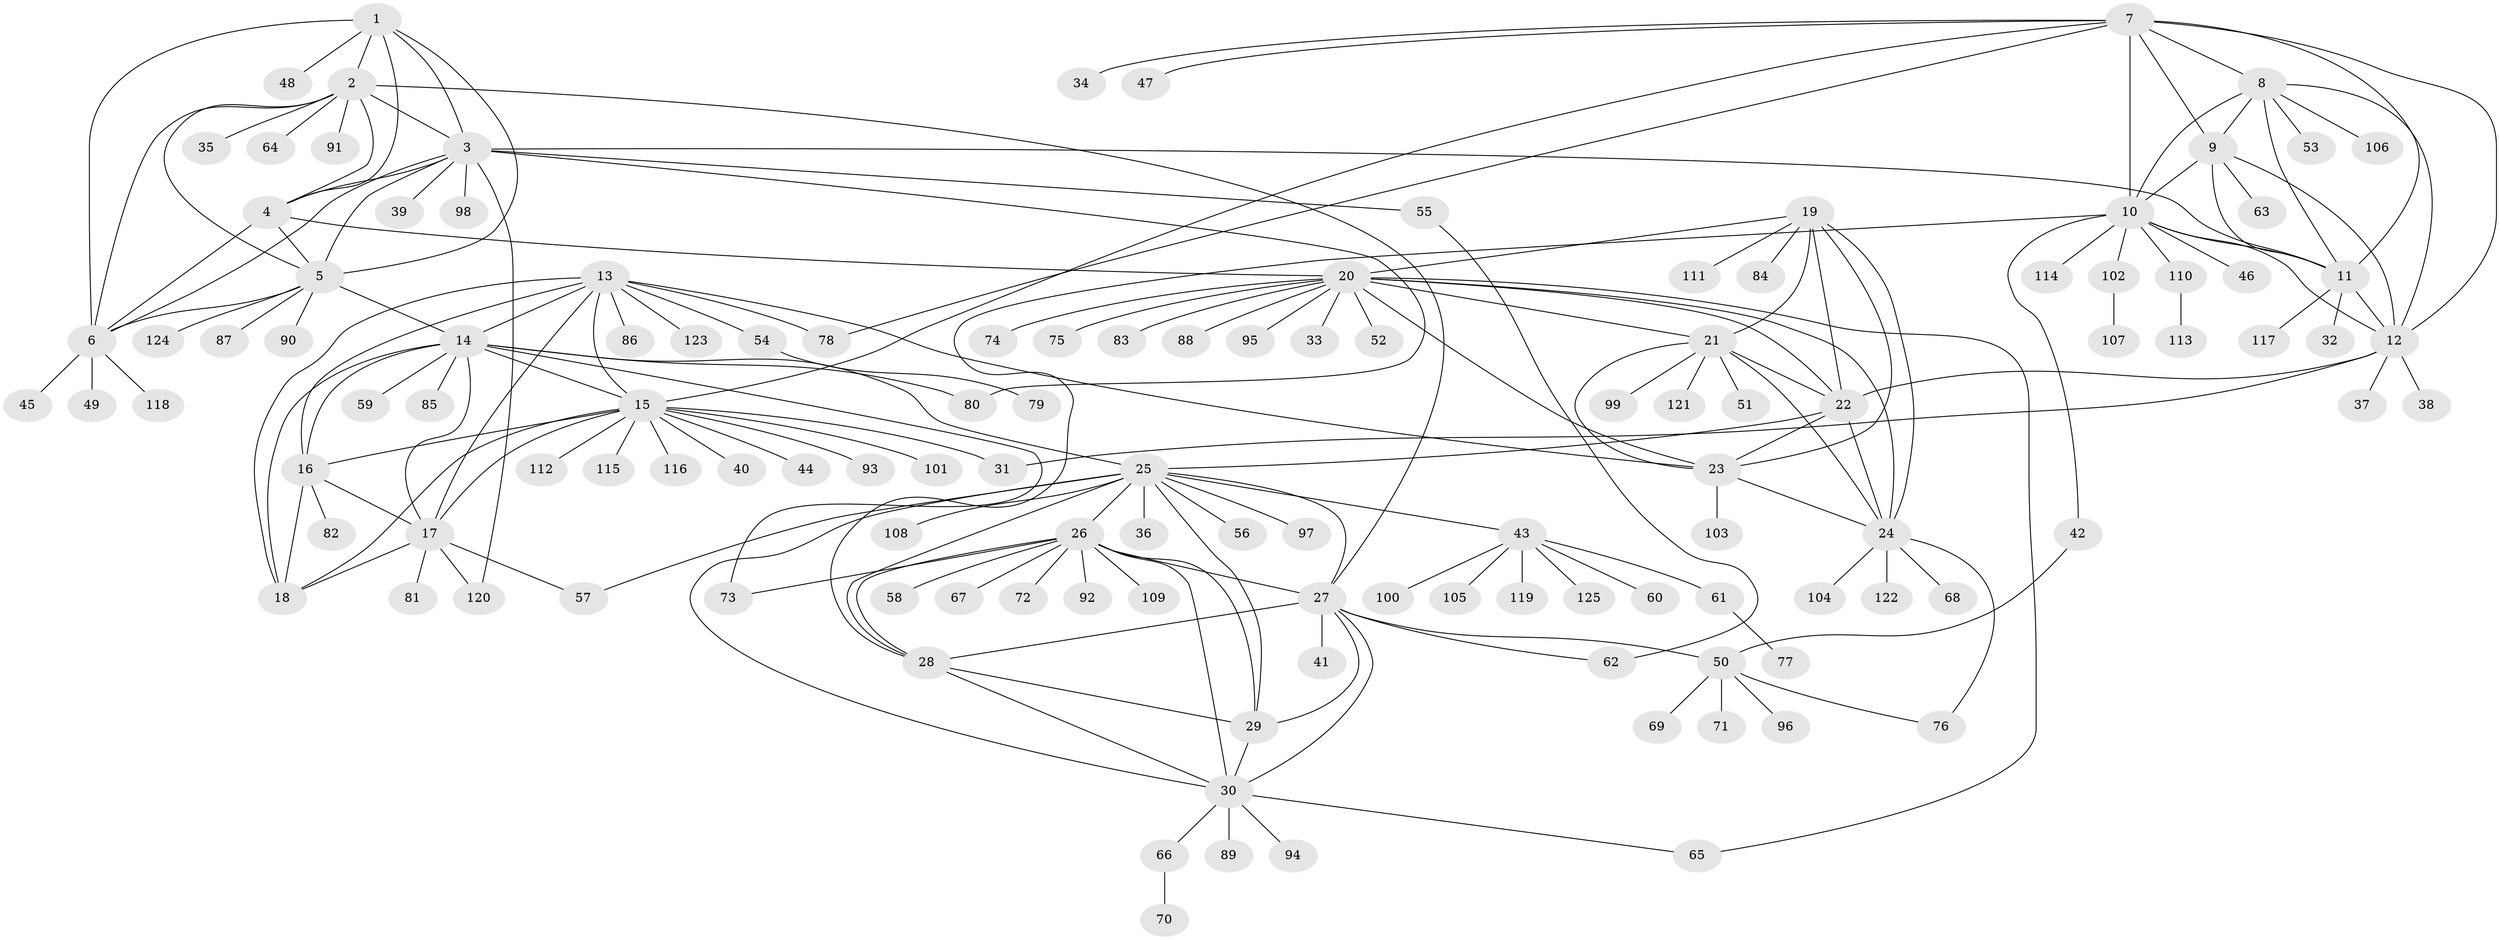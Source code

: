 // coarse degree distribution, {3: 0.02702702702702703, 4: 0.02702702702702703, 2: 0.05405405405405406, 1: 0.7297297297297297, 7: 0.05405405405405406, 9: 0.02702702702702703, 5: 0.02702702702702703, 10: 0.02702702702702703, 8: 0.02702702702702703}
// Generated by graph-tools (version 1.1) at 2025/57/03/04/25 21:57:14]
// undirected, 125 vertices, 190 edges
graph export_dot {
graph [start="1"]
  node [color=gray90,style=filled];
  1;
  2;
  3;
  4;
  5;
  6;
  7;
  8;
  9;
  10;
  11;
  12;
  13;
  14;
  15;
  16;
  17;
  18;
  19;
  20;
  21;
  22;
  23;
  24;
  25;
  26;
  27;
  28;
  29;
  30;
  31;
  32;
  33;
  34;
  35;
  36;
  37;
  38;
  39;
  40;
  41;
  42;
  43;
  44;
  45;
  46;
  47;
  48;
  49;
  50;
  51;
  52;
  53;
  54;
  55;
  56;
  57;
  58;
  59;
  60;
  61;
  62;
  63;
  64;
  65;
  66;
  67;
  68;
  69;
  70;
  71;
  72;
  73;
  74;
  75;
  76;
  77;
  78;
  79;
  80;
  81;
  82;
  83;
  84;
  85;
  86;
  87;
  88;
  89;
  90;
  91;
  92;
  93;
  94;
  95;
  96;
  97;
  98;
  99;
  100;
  101;
  102;
  103;
  104;
  105;
  106;
  107;
  108;
  109;
  110;
  111;
  112;
  113;
  114;
  115;
  116;
  117;
  118;
  119;
  120;
  121;
  122;
  123;
  124;
  125;
  1 -- 2;
  1 -- 3;
  1 -- 4;
  1 -- 5;
  1 -- 6;
  1 -- 48;
  2 -- 3;
  2 -- 4;
  2 -- 5;
  2 -- 6;
  2 -- 27;
  2 -- 35;
  2 -- 64;
  2 -- 91;
  3 -- 4;
  3 -- 5;
  3 -- 6;
  3 -- 11;
  3 -- 39;
  3 -- 55;
  3 -- 80;
  3 -- 98;
  3 -- 120;
  4 -- 5;
  4 -- 6;
  4 -- 20;
  5 -- 6;
  5 -- 14;
  5 -- 87;
  5 -- 90;
  5 -- 124;
  6 -- 45;
  6 -- 49;
  6 -- 118;
  7 -- 8;
  7 -- 9;
  7 -- 10;
  7 -- 11;
  7 -- 12;
  7 -- 15;
  7 -- 34;
  7 -- 47;
  7 -- 78;
  8 -- 9;
  8 -- 10;
  8 -- 11;
  8 -- 12;
  8 -- 53;
  8 -- 106;
  9 -- 10;
  9 -- 11;
  9 -- 12;
  9 -- 63;
  10 -- 11;
  10 -- 12;
  10 -- 28;
  10 -- 42;
  10 -- 46;
  10 -- 102;
  10 -- 110;
  10 -- 114;
  11 -- 12;
  11 -- 32;
  11 -- 117;
  12 -- 22;
  12 -- 31;
  12 -- 37;
  12 -- 38;
  13 -- 14;
  13 -- 15;
  13 -- 16;
  13 -- 17;
  13 -- 18;
  13 -- 23;
  13 -- 54;
  13 -- 78;
  13 -- 86;
  13 -- 123;
  14 -- 15;
  14 -- 16;
  14 -- 17;
  14 -- 18;
  14 -- 25;
  14 -- 59;
  14 -- 73;
  14 -- 80;
  14 -- 85;
  15 -- 16;
  15 -- 17;
  15 -- 18;
  15 -- 31;
  15 -- 40;
  15 -- 44;
  15 -- 93;
  15 -- 101;
  15 -- 112;
  15 -- 115;
  15 -- 116;
  16 -- 17;
  16 -- 18;
  16 -- 82;
  17 -- 18;
  17 -- 57;
  17 -- 81;
  17 -- 120;
  19 -- 20;
  19 -- 21;
  19 -- 22;
  19 -- 23;
  19 -- 24;
  19 -- 84;
  19 -- 111;
  20 -- 21;
  20 -- 22;
  20 -- 23;
  20 -- 24;
  20 -- 33;
  20 -- 52;
  20 -- 65;
  20 -- 74;
  20 -- 75;
  20 -- 83;
  20 -- 88;
  20 -- 95;
  21 -- 22;
  21 -- 23;
  21 -- 24;
  21 -- 51;
  21 -- 99;
  21 -- 121;
  22 -- 23;
  22 -- 24;
  22 -- 25;
  23 -- 24;
  23 -- 103;
  24 -- 68;
  24 -- 76;
  24 -- 104;
  24 -- 122;
  25 -- 26;
  25 -- 27;
  25 -- 28;
  25 -- 29;
  25 -- 30;
  25 -- 36;
  25 -- 43;
  25 -- 56;
  25 -- 57;
  25 -- 97;
  25 -- 108;
  26 -- 27;
  26 -- 28;
  26 -- 29;
  26 -- 30;
  26 -- 58;
  26 -- 67;
  26 -- 72;
  26 -- 73;
  26 -- 92;
  26 -- 109;
  27 -- 28;
  27 -- 29;
  27 -- 30;
  27 -- 41;
  27 -- 50;
  27 -- 62;
  28 -- 29;
  28 -- 30;
  29 -- 30;
  30 -- 65;
  30 -- 66;
  30 -- 89;
  30 -- 94;
  42 -- 50;
  43 -- 60;
  43 -- 61;
  43 -- 100;
  43 -- 105;
  43 -- 119;
  43 -- 125;
  50 -- 69;
  50 -- 71;
  50 -- 76;
  50 -- 96;
  54 -- 79;
  55 -- 62;
  61 -- 77;
  66 -- 70;
  102 -- 107;
  110 -- 113;
}
